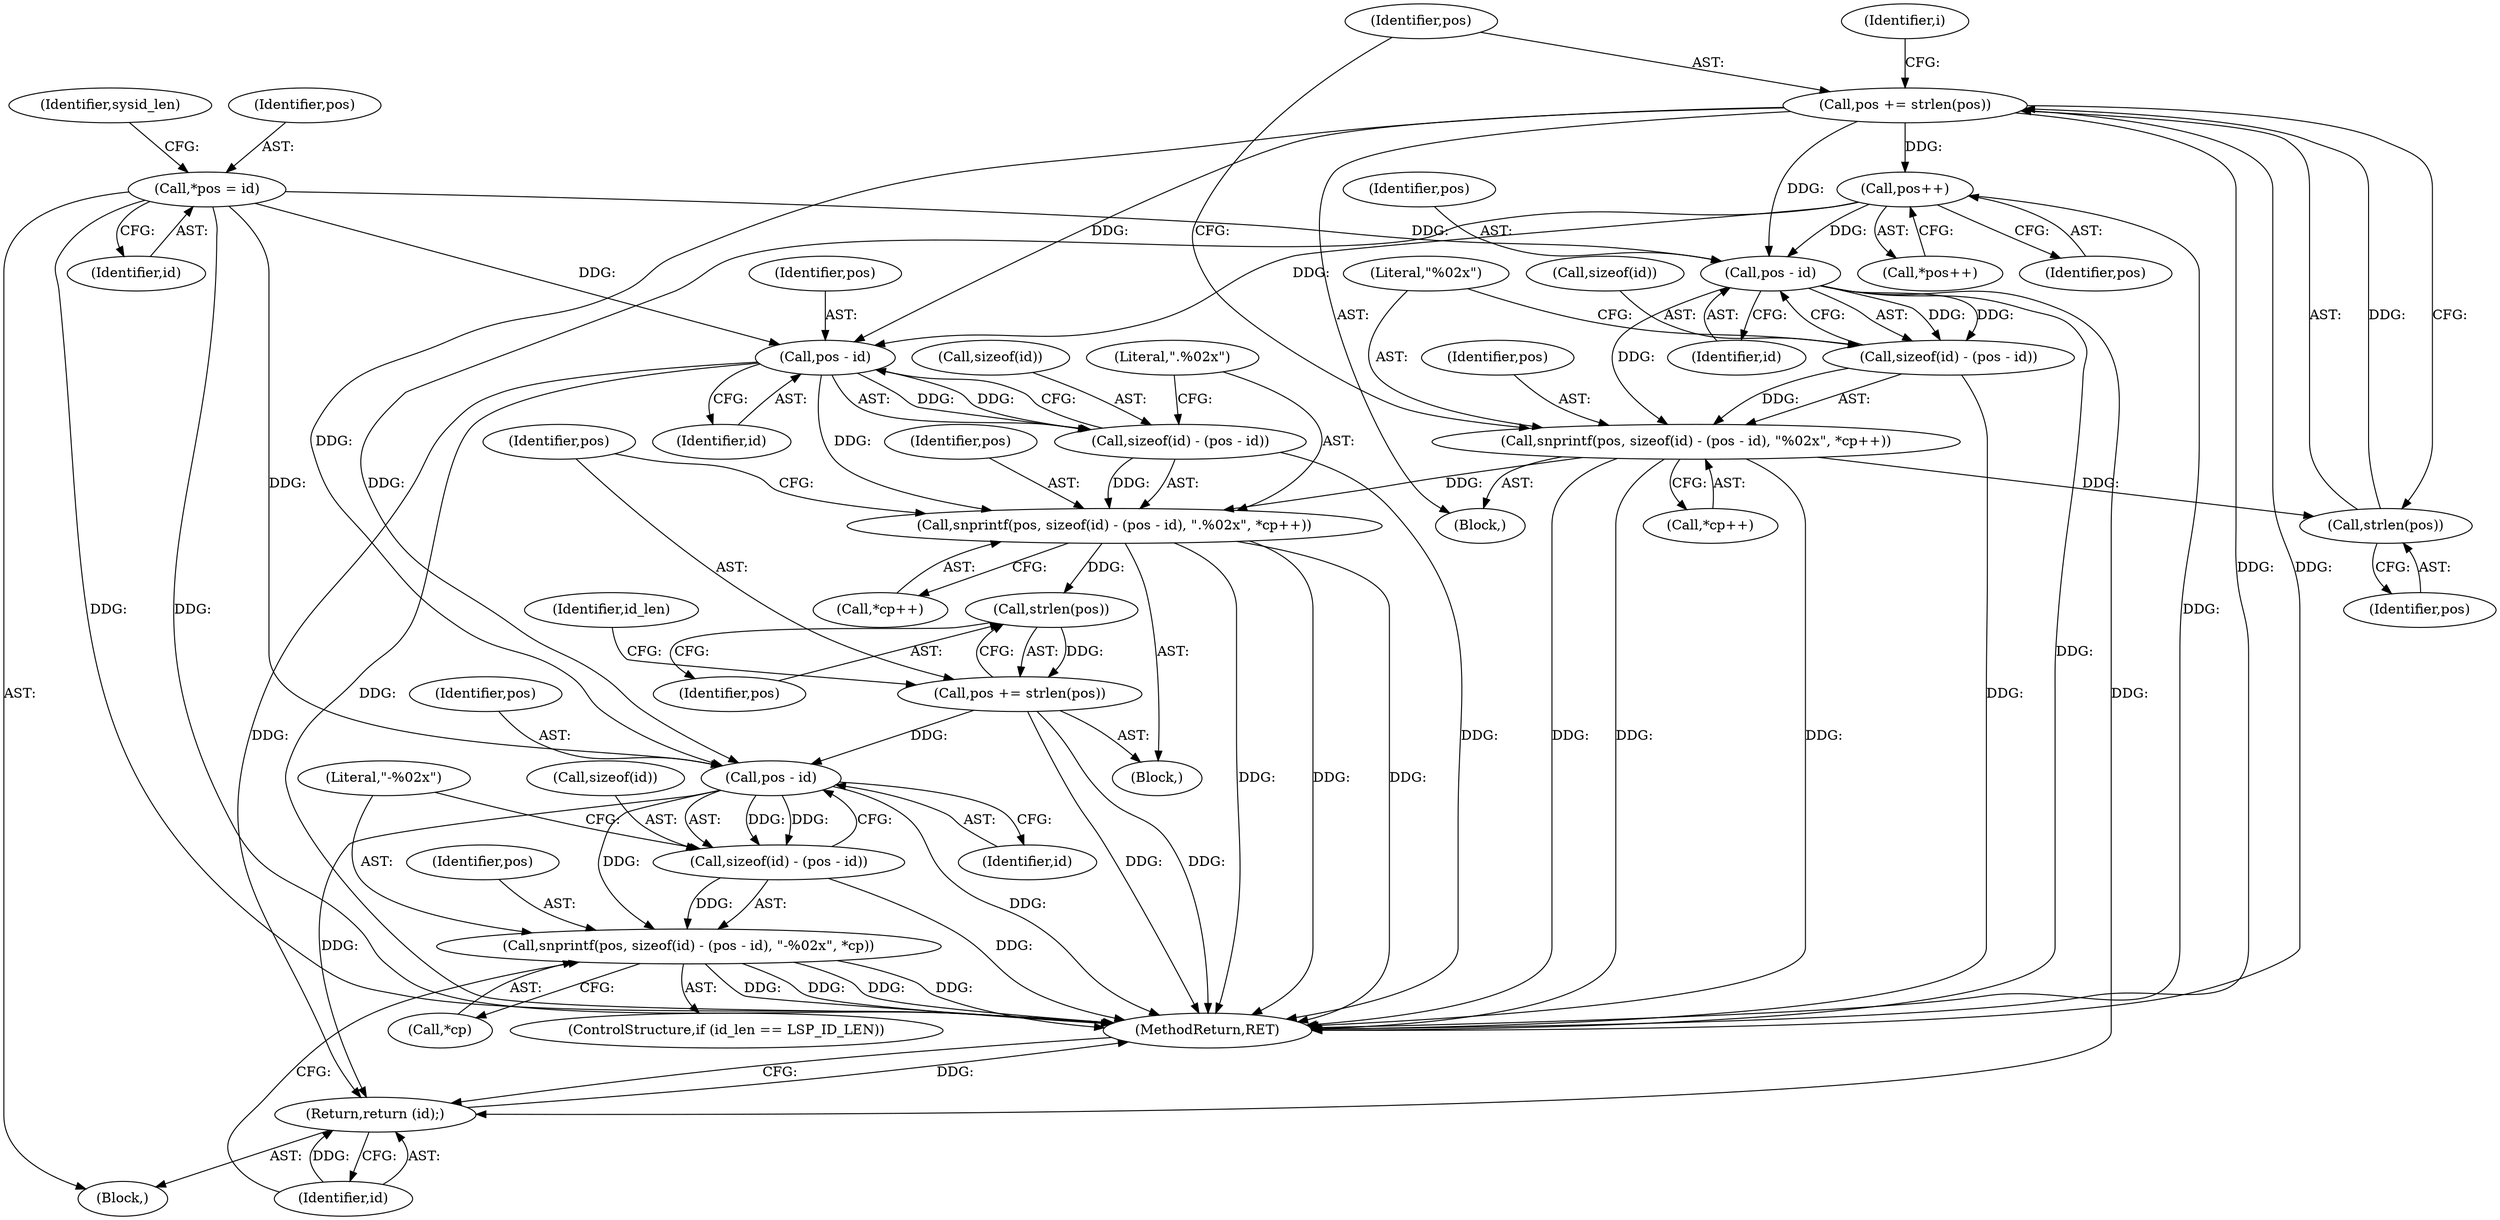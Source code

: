 digraph "0_tcpdump_571a6f33f47e7a2394fa08f925e534135c29cf1e@API" {
"1000143" [label="(Call,pos += strlen(pos))"];
"1000145" [label="(Call,strlen(pos))"];
"1000131" [label="(Call,snprintf(pos, sizeof(id) - (pos - id), \"%02x\", *cp++))"];
"1000136" [label="(Call,pos - id)"];
"1000107" [label="(Call,*pos = id)"];
"1000157" [label="(Call,pos++)"];
"1000143" [label="(Call,pos += strlen(pos))"];
"1000133" [label="(Call,sizeof(id) - (pos - id))"];
"1000170" [label="(Call,pos - id)"];
"1000165" [label="(Call,snprintf(pos, sizeof(id) - (pos - id), \".%02x\", *cp++))"];
"1000179" [label="(Call,strlen(pos))"];
"1000177" [label="(Call,pos += strlen(pos))"];
"1000190" [label="(Call,pos - id)"];
"1000185" [label="(Call,snprintf(pos, sizeof(id) - (pos - id), \"-%02x\", *cp))"];
"1000187" [label="(Call,sizeof(id) - (pos - id))"];
"1000196" [label="(Return,return (id);)"];
"1000167" [label="(Call,sizeof(id) - (pos - id))"];
"1000139" [label="(Literal,\"%02x\")"];
"1000166" [label="(Identifier,pos)"];
"1000197" [label="(Identifier,id)"];
"1000188" [label="(Call,sizeof(id))"];
"1000198" [label="(MethodReturn,RET)"];
"1000196" [label="(Return,return (id);)"];
"1000191" [label="(Identifier,pos)"];
"1000186" [label="(Identifier,pos)"];
"1000177" [label="(Call,pos += strlen(pos))"];
"1000137" [label="(Identifier,pos)"];
"1000143" [label="(Call,pos += strlen(pos))"];
"1000130" [label="(Block,)"];
"1000167" [label="(Call,sizeof(id) - (pos - id))"];
"1000194" [label="(Call,*cp)"];
"1000180" [label="(Identifier,pos)"];
"1000157" [label="(Call,pos++)"];
"1000109" [label="(Identifier,id)"];
"1000171" [label="(Identifier,pos)"];
"1000140" [label="(Call,*cp++)"];
"1000165" [label="(Call,snprintf(pos, sizeof(id) - (pos - id), \".%02x\", *cp++))"];
"1000190" [label="(Call,pos - id)"];
"1000156" [label="(Call,*pos++)"];
"1000164" [label="(Block,)"];
"1000136" [label="(Call,pos - id)"];
"1000138" [label="(Identifier,id)"];
"1000108" [label="(Identifier,pos)"];
"1000146" [label="(Identifier,pos)"];
"1000183" [label="(Identifier,id_len)"];
"1000178" [label="(Identifier,pos)"];
"1000133" [label="(Call,sizeof(id) - (pos - id))"];
"1000131" [label="(Call,snprintf(pos, sizeof(id) - (pos - id), \"%02x\", *cp++))"];
"1000107" [label="(Call,*pos = id)"];
"1000187" [label="(Call,sizeof(id) - (pos - id))"];
"1000112" [label="(Identifier,sysid_len)"];
"1000168" [label="(Call,sizeof(id))"];
"1000103" [label="(Block,)"];
"1000179" [label="(Call,strlen(pos))"];
"1000134" [label="(Call,sizeof(id))"];
"1000192" [label="(Identifier,id)"];
"1000170" [label="(Call,pos - id)"];
"1000132" [label="(Identifier,pos)"];
"1000174" [label="(Call,*cp++)"];
"1000145" [label="(Call,strlen(pos))"];
"1000173" [label="(Literal,\".%02x\")"];
"1000150" [label="(Identifier,i)"];
"1000158" [label="(Identifier,pos)"];
"1000172" [label="(Identifier,id)"];
"1000185" [label="(Call,snprintf(pos, sizeof(id) - (pos - id), \"-%02x\", *cp))"];
"1000193" [label="(Literal,\"-%02x\")"];
"1000181" [label="(ControlStructure,if (id_len == LSP_ID_LEN))"];
"1000144" [label="(Identifier,pos)"];
"1000143" -> "1000130"  [label="AST: "];
"1000143" -> "1000145"  [label="CFG: "];
"1000144" -> "1000143"  [label="AST: "];
"1000145" -> "1000143"  [label="AST: "];
"1000150" -> "1000143"  [label="CFG: "];
"1000143" -> "1000198"  [label="DDG: "];
"1000143" -> "1000198"  [label="DDG: "];
"1000143" -> "1000136"  [label="DDG: "];
"1000145" -> "1000143"  [label="DDG: "];
"1000143" -> "1000157"  [label="DDG: "];
"1000143" -> "1000170"  [label="DDG: "];
"1000143" -> "1000190"  [label="DDG: "];
"1000145" -> "1000146"  [label="CFG: "];
"1000146" -> "1000145"  [label="AST: "];
"1000131" -> "1000145"  [label="DDG: "];
"1000131" -> "1000130"  [label="AST: "];
"1000131" -> "1000140"  [label="CFG: "];
"1000132" -> "1000131"  [label="AST: "];
"1000133" -> "1000131"  [label="AST: "];
"1000139" -> "1000131"  [label="AST: "];
"1000140" -> "1000131"  [label="AST: "];
"1000144" -> "1000131"  [label="CFG: "];
"1000131" -> "1000198"  [label="DDG: "];
"1000131" -> "1000198"  [label="DDG: "];
"1000131" -> "1000198"  [label="DDG: "];
"1000136" -> "1000131"  [label="DDG: "];
"1000133" -> "1000131"  [label="DDG: "];
"1000131" -> "1000165"  [label="DDG: "];
"1000136" -> "1000133"  [label="AST: "];
"1000136" -> "1000138"  [label="CFG: "];
"1000137" -> "1000136"  [label="AST: "];
"1000138" -> "1000136"  [label="AST: "];
"1000133" -> "1000136"  [label="CFG: "];
"1000136" -> "1000198"  [label="DDG: "];
"1000136" -> "1000133"  [label="DDG: "];
"1000136" -> "1000133"  [label="DDG: "];
"1000107" -> "1000136"  [label="DDG: "];
"1000157" -> "1000136"  [label="DDG: "];
"1000136" -> "1000196"  [label="DDG: "];
"1000107" -> "1000103"  [label="AST: "];
"1000107" -> "1000109"  [label="CFG: "];
"1000108" -> "1000107"  [label="AST: "];
"1000109" -> "1000107"  [label="AST: "];
"1000112" -> "1000107"  [label="CFG: "];
"1000107" -> "1000198"  [label="DDG: "];
"1000107" -> "1000198"  [label="DDG: "];
"1000107" -> "1000170"  [label="DDG: "];
"1000107" -> "1000190"  [label="DDG: "];
"1000157" -> "1000156"  [label="AST: "];
"1000157" -> "1000158"  [label="CFG: "];
"1000158" -> "1000157"  [label="AST: "];
"1000156" -> "1000157"  [label="CFG: "];
"1000157" -> "1000198"  [label="DDG: "];
"1000157" -> "1000170"  [label="DDG: "];
"1000157" -> "1000190"  [label="DDG: "];
"1000134" -> "1000133"  [label="AST: "];
"1000139" -> "1000133"  [label="CFG: "];
"1000133" -> "1000198"  [label="DDG: "];
"1000170" -> "1000167"  [label="AST: "];
"1000170" -> "1000172"  [label="CFG: "];
"1000171" -> "1000170"  [label="AST: "];
"1000172" -> "1000170"  [label="AST: "];
"1000167" -> "1000170"  [label="CFG: "];
"1000170" -> "1000198"  [label="DDG: "];
"1000170" -> "1000165"  [label="DDG: "];
"1000170" -> "1000167"  [label="DDG: "];
"1000170" -> "1000167"  [label="DDG: "];
"1000170" -> "1000196"  [label="DDG: "];
"1000165" -> "1000164"  [label="AST: "];
"1000165" -> "1000174"  [label="CFG: "];
"1000166" -> "1000165"  [label="AST: "];
"1000167" -> "1000165"  [label="AST: "];
"1000173" -> "1000165"  [label="AST: "];
"1000174" -> "1000165"  [label="AST: "];
"1000178" -> "1000165"  [label="CFG: "];
"1000165" -> "1000198"  [label="DDG: "];
"1000165" -> "1000198"  [label="DDG: "];
"1000165" -> "1000198"  [label="DDG: "];
"1000167" -> "1000165"  [label="DDG: "];
"1000165" -> "1000179"  [label="DDG: "];
"1000179" -> "1000177"  [label="AST: "];
"1000179" -> "1000180"  [label="CFG: "];
"1000180" -> "1000179"  [label="AST: "];
"1000177" -> "1000179"  [label="CFG: "];
"1000179" -> "1000177"  [label="DDG: "];
"1000177" -> "1000164"  [label="AST: "];
"1000178" -> "1000177"  [label="AST: "];
"1000183" -> "1000177"  [label="CFG: "];
"1000177" -> "1000198"  [label="DDG: "];
"1000177" -> "1000198"  [label="DDG: "];
"1000177" -> "1000190"  [label="DDG: "];
"1000190" -> "1000187"  [label="AST: "];
"1000190" -> "1000192"  [label="CFG: "];
"1000191" -> "1000190"  [label="AST: "];
"1000192" -> "1000190"  [label="AST: "];
"1000187" -> "1000190"  [label="CFG: "];
"1000190" -> "1000198"  [label="DDG: "];
"1000190" -> "1000185"  [label="DDG: "];
"1000190" -> "1000187"  [label="DDG: "];
"1000190" -> "1000187"  [label="DDG: "];
"1000190" -> "1000196"  [label="DDG: "];
"1000185" -> "1000181"  [label="AST: "];
"1000185" -> "1000194"  [label="CFG: "];
"1000186" -> "1000185"  [label="AST: "];
"1000187" -> "1000185"  [label="AST: "];
"1000193" -> "1000185"  [label="AST: "];
"1000194" -> "1000185"  [label="AST: "];
"1000197" -> "1000185"  [label="CFG: "];
"1000185" -> "1000198"  [label="DDG: "];
"1000185" -> "1000198"  [label="DDG: "];
"1000185" -> "1000198"  [label="DDG: "];
"1000185" -> "1000198"  [label="DDG: "];
"1000187" -> "1000185"  [label="DDG: "];
"1000188" -> "1000187"  [label="AST: "];
"1000193" -> "1000187"  [label="CFG: "];
"1000187" -> "1000198"  [label="DDG: "];
"1000196" -> "1000103"  [label="AST: "];
"1000196" -> "1000197"  [label="CFG: "];
"1000197" -> "1000196"  [label="AST: "];
"1000198" -> "1000196"  [label="CFG: "];
"1000196" -> "1000198"  [label="DDG: "];
"1000197" -> "1000196"  [label="DDG: "];
"1000168" -> "1000167"  [label="AST: "];
"1000173" -> "1000167"  [label="CFG: "];
"1000167" -> "1000198"  [label="DDG: "];
}
